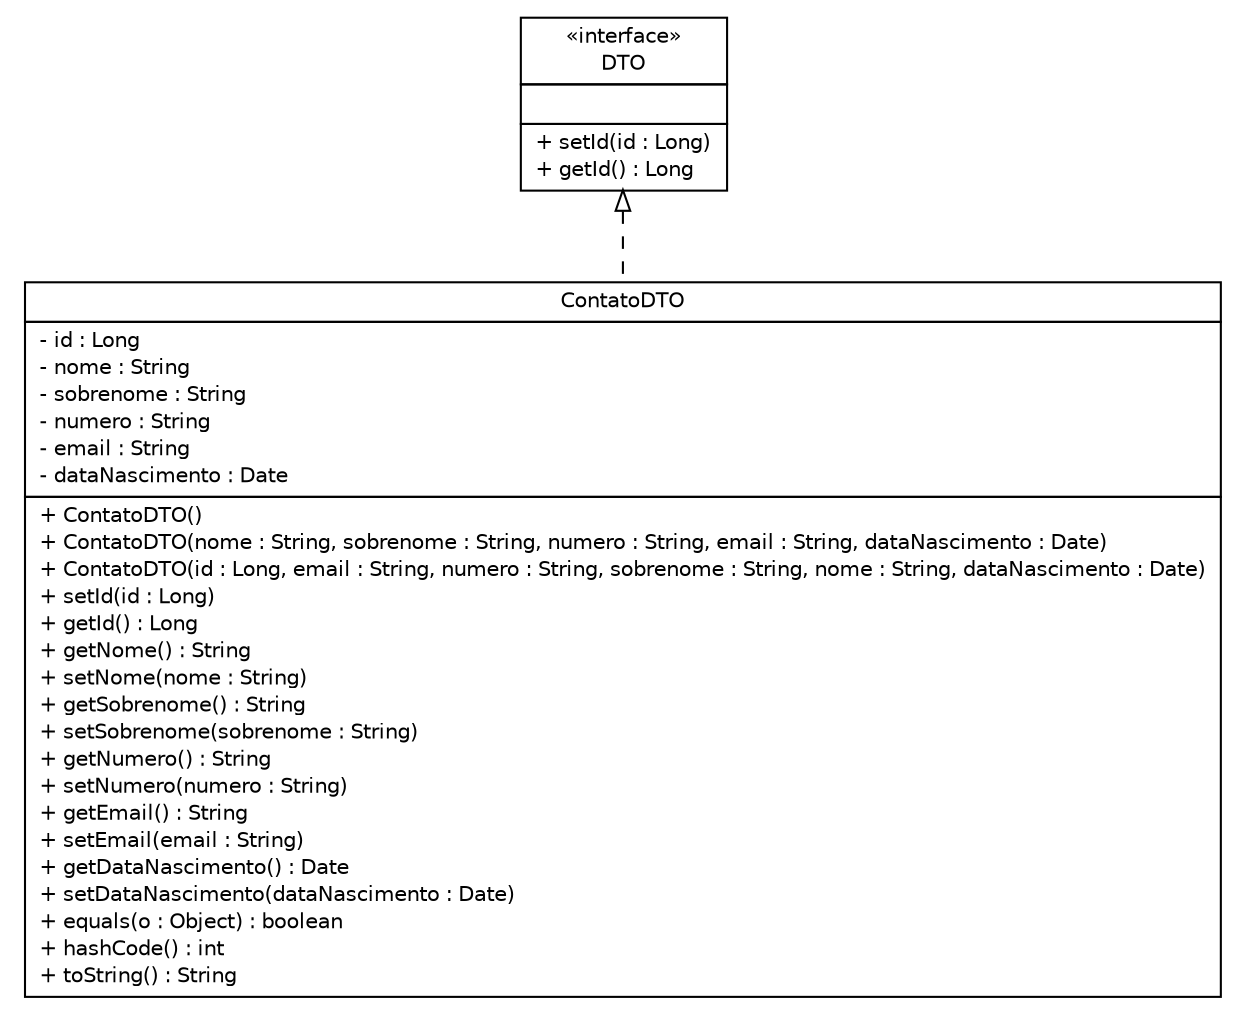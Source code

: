 #!/usr/local/bin/dot
#
# Class diagram 
# Generated by UMLGraph version 5.1 (http://www.umlgraph.org/)
#

digraph G {
	edge [fontname="Helvetica",fontsize=10,labelfontname="Helvetica",labelfontsize=10];
	node [fontname="Helvetica",fontsize=10,shape=plaintext];
	nodesep=0.25;
	ranksep=0.5;
	// br.net.meditec.shared.dto.DTO
	c90 [label=<<table title="br.net.meditec.shared.dto.DTO" border="0" cellborder="1" cellspacing="0" cellpadding="2" port="p" href="./DTO.html">
		<tr><td><table border="0" cellspacing="0" cellpadding="1">
<tr><td align="center" balign="center"> &#171;interface&#187; </td></tr>
<tr><td align="center" balign="center"> DTO </td></tr>
		</table></td></tr>
		<tr><td><table border="0" cellspacing="0" cellpadding="1">
<tr><td align="left" balign="left">  </td></tr>
		</table></td></tr>
		<tr><td><table border="0" cellspacing="0" cellpadding="1">
<tr><td align="left" balign="left"> + setId(id : Long) </td></tr>
<tr><td align="left" balign="left"> + getId() : Long </td></tr>
		</table></td></tr>
		</table>>, fontname="Helvetica", fontcolor="black", fontsize=10.0];
	// br.net.meditec.shared.dto.ContatoDTO
	c91 [label=<<table title="br.net.meditec.shared.dto.ContatoDTO" border="0" cellborder="1" cellspacing="0" cellpadding="2" port="p" href="./ContatoDTO.html">
		<tr><td><table border="0" cellspacing="0" cellpadding="1">
<tr><td align="center" balign="center"> ContatoDTO </td></tr>
		</table></td></tr>
		<tr><td><table border="0" cellspacing="0" cellpadding="1">
<tr><td align="left" balign="left"> - id : Long </td></tr>
<tr><td align="left" balign="left"> - nome : String </td></tr>
<tr><td align="left" balign="left"> - sobrenome : String </td></tr>
<tr><td align="left" balign="left"> - numero : String </td></tr>
<tr><td align="left" balign="left"> - email : String </td></tr>
<tr><td align="left" balign="left"> - dataNascimento : Date </td></tr>
		</table></td></tr>
		<tr><td><table border="0" cellspacing="0" cellpadding="1">
<tr><td align="left" balign="left"> + ContatoDTO() </td></tr>
<tr><td align="left" balign="left"> + ContatoDTO(nome : String, sobrenome : String, numero : String, email : String, dataNascimento : Date) </td></tr>
<tr><td align="left" balign="left"> + ContatoDTO(id : Long, email : String, numero : String, sobrenome : String, nome : String, dataNascimento : Date) </td></tr>
<tr><td align="left" balign="left"> + setId(id : Long) </td></tr>
<tr><td align="left" balign="left"> + getId() : Long </td></tr>
<tr><td align="left" balign="left"> + getNome() : String </td></tr>
<tr><td align="left" balign="left"> + setNome(nome : String) </td></tr>
<tr><td align="left" balign="left"> + getSobrenome() : String </td></tr>
<tr><td align="left" balign="left"> + setSobrenome(sobrenome : String) </td></tr>
<tr><td align="left" balign="left"> + getNumero() : String </td></tr>
<tr><td align="left" balign="left"> + setNumero(numero : String) </td></tr>
<tr><td align="left" balign="left"> + getEmail() : String </td></tr>
<tr><td align="left" balign="left"> + setEmail(email : String) </td></tr>
<tr><td align="left" balign="left"> + getDataNascimento() : Date </td></tr>
<tr><td align="left" balign="left"> + setDataNascimento(dataNascimento : Date) </td></tr>
<tr><td align="left" balign="left"> + equals(o : Object) : boolean </td></tr>
<tr><td align="left" balign="left"> + hashCode() : int </td></tr>
<tr><td align="left" balign="left"> + toString() : String </td></tr>
		</table></td></tr>
		</table>>, fontname="Helvetica", fontcolor="black", fontsize=10.0];
	//br.net.meditec.shared.dto.ContatoDTO implements br.net.meditec.shared.dto.DTO
	c90:p -> c91:p [dir=back,arrowtail=empty,style=dashed];
}

